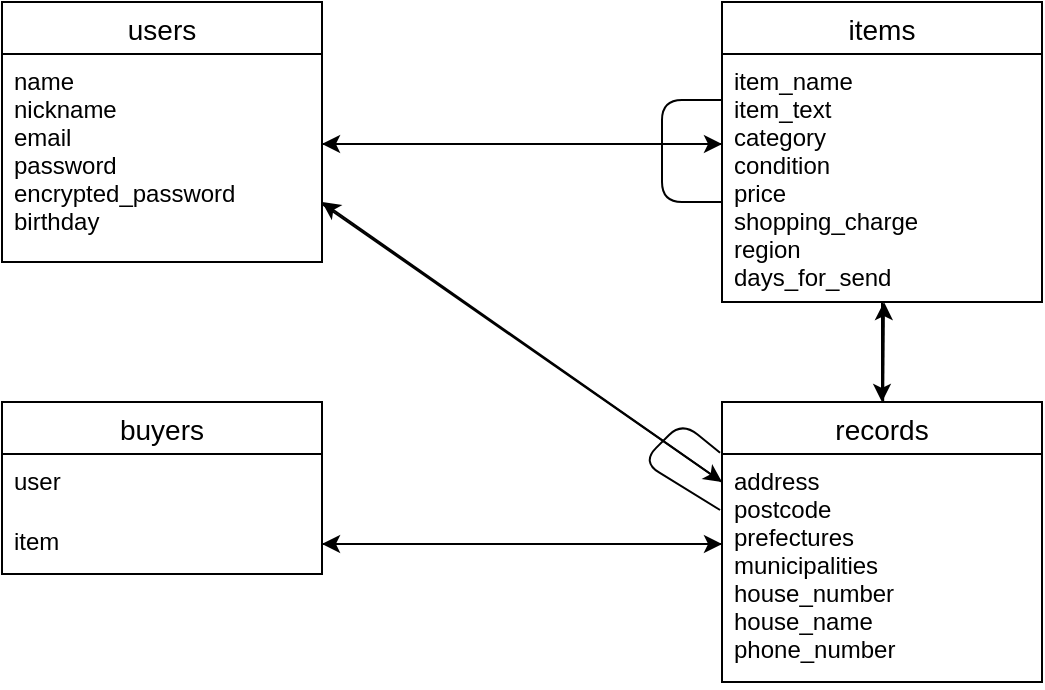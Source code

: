 <mxfile>
    <diagram id="pifOdjQK7jDQCg_6hhin" name="ページ1">
        <mxGraphModel dx="868" dy="627" grid="1" gridSize="10" guides="1" tooltips="1" connect="1" arrows="1" fold="1" page="1" pageScale="1" pageWidth="827" pageHeight="1169" math="0" shadow="0">
            <root>
                <mxCell id="0"/>
                <mxCell id="1" parent="0"/>
                <mxCell id="3" value="users" style="swimlane;fontStyle=0;childLayout=stackLayout;horizontal=1;startSize=26;horizontalStack=0;resizeParent=1;resizeParentMax=0;resizeLast=0;collapsible=1;marginBottom=0;align=center;fontSize=14;" vertex="1" parent="1">
                    <mxGeometry x="80" y="80" width="160" height="130" as="geometry">
                        <mxRectangle x="80" y="80" width="70" height="26" as="alternateBounds"/>
                    </mxGeometry>
                </mxCell>
                <mxCell id="4" value="name&#10;nickname&#10;email&#10;password&#10;encrypted_password&#10;birthday" style="text;strokeColor=none;fillColor=none;spacingLeft=4;spacingRight=4;overflow=hidden;rotatable=0;points=[[0,0.5],[1,0.5]];portConstraint=eastwest;fontSize=12;" vertex="1" parent="3">
                    <mxGeometry y="26" width="160" height="104" as="geometry"/>
                </mxCell>
                <mxCell id="22" style="edgeStyle=none;html=1;entryX=0.5;entryY=0;entryDx=0;entryDy=0;" edge="1" parent="1" source="9" target="13">
                    <mxGeometry relative="1" as="geometry">
                        <mxPoint x="520" y="210" as="targetPoint"/>
                    </mxGeometry>
                </mxCell>
                <mxCell id="9" value="items" style="swimlane;fontStyle=0;childLayout=stackLayout;horizontal=1;startSize=26;horizontalStack=0;resizeParent=1;resizeParentMax=0;resizeLast=0;collapsible=1;marginBottom=0;align=center;fontSize=14;" vertex="1" parent="1">
                    <mxGeometry x="440" y="80" width="160" height="150" as="geometry"/>
                </mxCell>
                <mxCell id="10" value="item_name&#10;item_text&#10;category&#10;condition&#10;price&#10;shopping_charge&#10;region&#10;days_for_send" style="text;strokeColor=none;fillColor=none;spacingLeft=4;spacingRight=4;overflow=hidden;rotatable=0;points=[[0,0.5],[1,0.5]];portConstraint=eastwest;fontSize=12;" vertex="1" parent="9">
                    <mxGeometry y="26" width="160" height="124" as="geometry"/>
                </mxCell>
                <mxCell id="46" value="" style="endArrow=none;html=1;" edge="1" parent="9">
                    <mxGeometry width="50" height="50" relative="1" as="geometry">
                        <mxPoint y="100" as="sourcePoint"/>
                        <mxPoint y="49" as="targetPoint"/>
                        <Array as="points">
                            <mxPoint x="-30" y="100"/>
                            <mxPoint x="-30" y="49"/>
                        </Array>
                    </mxGeometry>
                </mxCell>
                <mxCell id="23" style="edgeStyle=none;html=1;" edge="1" parent="1" source="13">
                    <mxGeometry relative="1" as="geometry">
                        <mxPoint x="521" y="230" as="targetPoint"/>
                    </mxGeometry>
                </mxCell>
                <mxCell id="13" value="records" style="swimlane;fontStyle=0;childLayout=stackLayout;horizontal=1;startSize=26;horizontalStack=0;resizeParent=1;resizeParentMax=0;resizeLast=0;collapsible=1;marginBottom=0;align=center;fontSize=14;" vertex="1" parent="1">
                    <mxGeometry x="440" y="280" width="160" height="140" as="geometry"/>
                </mxCell>
                <mxCell id="47" value="" style="endArrow=none;html=1;entryX=-0.006;entryY=0.181;entryDx=0;entryDy=0;entryPerimeter=0;exitX=-0.006;exitY=-0.067;exitDx=0;exitDy=0;exitPerimeter=0;" edge="1" parent="13" target="13">
                    <mxGeometry width="50" height="50" relative="1" as="geometry">
                        <mxPoint x="-0.96" y="53.99" as="sourcePoint"/>
                        <mxPoint x="40" y="20" as="targetPoint"/>
                        <Array as="points">
                            <mxPoint x="-40" y="30"/>
                            <mxPoint x="-20" y="10"/>
                        </Array>
                    </mxGeometry>
                </mxCell>
                <mxCell id="14" value="address&#10;postcode&#10;prefectures&#10;municipalities&#10;house_number&#10;house_name&#10;phone_number" style="text;strokeColor=none;fillColor=none;spacingLeft=4;spacingRight=4;overflow=hidden;rotatable=0;points=[[0,0.5],[1,0.5]];portConstraint=eastwest;fontSize=12;" vertex="1" parent="13">
                    <mxGeometry y="26" width="160" height="114" as="geometry"/>
                </mxCell>
                <mxCell id="17" value="buyers" style="swimlane;fontStyle=0;childLayout=stackLayout;horizontal=1;startSize=26;horizontalStack=0;resizeParent=1;resizeParentMax=0;resizeLast=0;collapsible=1;marginBottom=0;align=center;fontSize=14;" vertex="1" parent="1">
                    <mxGeometry x="80" y="280" width="160" height="86" as="geometry"/>
                </mxCell>
                <mxCell id="18" value="user" style="text;strokeColor=none;fillColor=none;spacingLeft=4;spacingRight=4;overflow=hidden;rotatable=0;points=[[0,0.5],[1,0.5]];portConstraint=eastwest;fontSize=12;" vertex="1" parent="17">
                    <mxGeometry y="26" width="160" height="30" as="geometry"/>
                </mxCell>
                <mxCell id="19" value="item" style="text;strokeColor=none;fillColor=none;spacingLeft=4;spacingRight=4;overflow=hidden;rotatable=0;points=[[0,0.5],[1,0.5]];portConstraint=eastwest;fontSize=12;" vertex="1" parent="17">
                    <mxGeometry y="56" width="160" height="30" as="geometry"/>
                </mxCell>
                <mxCell id="21" style="edgeStyle=none;html=1;exitX=1;exitY=0.5;exitDx=0;exitDy=0;entryX=0;entryY=0.5;entryDx=0;entryDy=0;" edge="1" parent="1">
                    <mxGeometry relative="1" as="geometry">
                        <mxPoint x="240" y="151" as="sourcePoint"/>
                        <mxPoint x="440" y="151" as="targetPoint"/>
                    </mxGeometry>
                </mxCell>
                <mxCell id="24" style="edgeStyle=none;html=1;entryX=1;entryY=0.5;entryDx=0;entryDy=0;" edge="1" parent="1" target="19">
                    <mxGeometry relative="1" as="geometry">
                        <mxPoint x="440" y="351" as="sourcePoint"/>
                    </mxGeometry>
                </mxCell>
                <mxCell id="26" style="edgeStyle=none;html=1;" edge="1" parent="1" source="19">
                    <mxGeometry relative="1" as="geometry">
                        <mxPoint x="440" y="351" as="targetPoint"/>
                    </mxGeometry>
                </mxCell>
                <mxCell id="27" style="edgeStyle=none;html=1;exitX=1;exitY=0.5;exitDx=0;exitDy=0;entryX=0;entryY=0.123;entryDx=0;entryDy=0;entryPerimeter=0;" edge="1" parent="1" target="14">
                    <mxGeometry relative="1" as="geometry">
                        <mxPoint x="240" y="181" as="sourcePoint"/>
                    </mxGeometry>
                </mxCell>
                <mxCell id="28" style="edgeStyle=none;html=1;entryX=1;entryY=0.5;entryDx=0;entryDy=0;" edge="1" parent="1">
                    <mxGeometry relative="1" as="geometry">
                        <mxPoint x="240" y="151" as="targetPoint"/>
                        <mxPoint x="440" y="151" as="sourcePoint"/>
                        <Array as="points">
                            <mxPoint x="400" y="151"/>
                        </Array>
                    </mxGeometry>
                </mxCell>
                <mxCell id="48" value="" style="endArrow=classic;html=1;" edge="1" parent="1">
                    <mxGeometry width="50" height="50" relative="1" as="geometry">
                        <mxPoint x="440" y="320" as="sourcePoint"/>
                        <mxPoint x="240" y="180" as="targetPoint"/>
                    </mxGeometry>
                </mxCell>
            </root>
        </mxGraphModel>
    </diagram>
</mxfile>